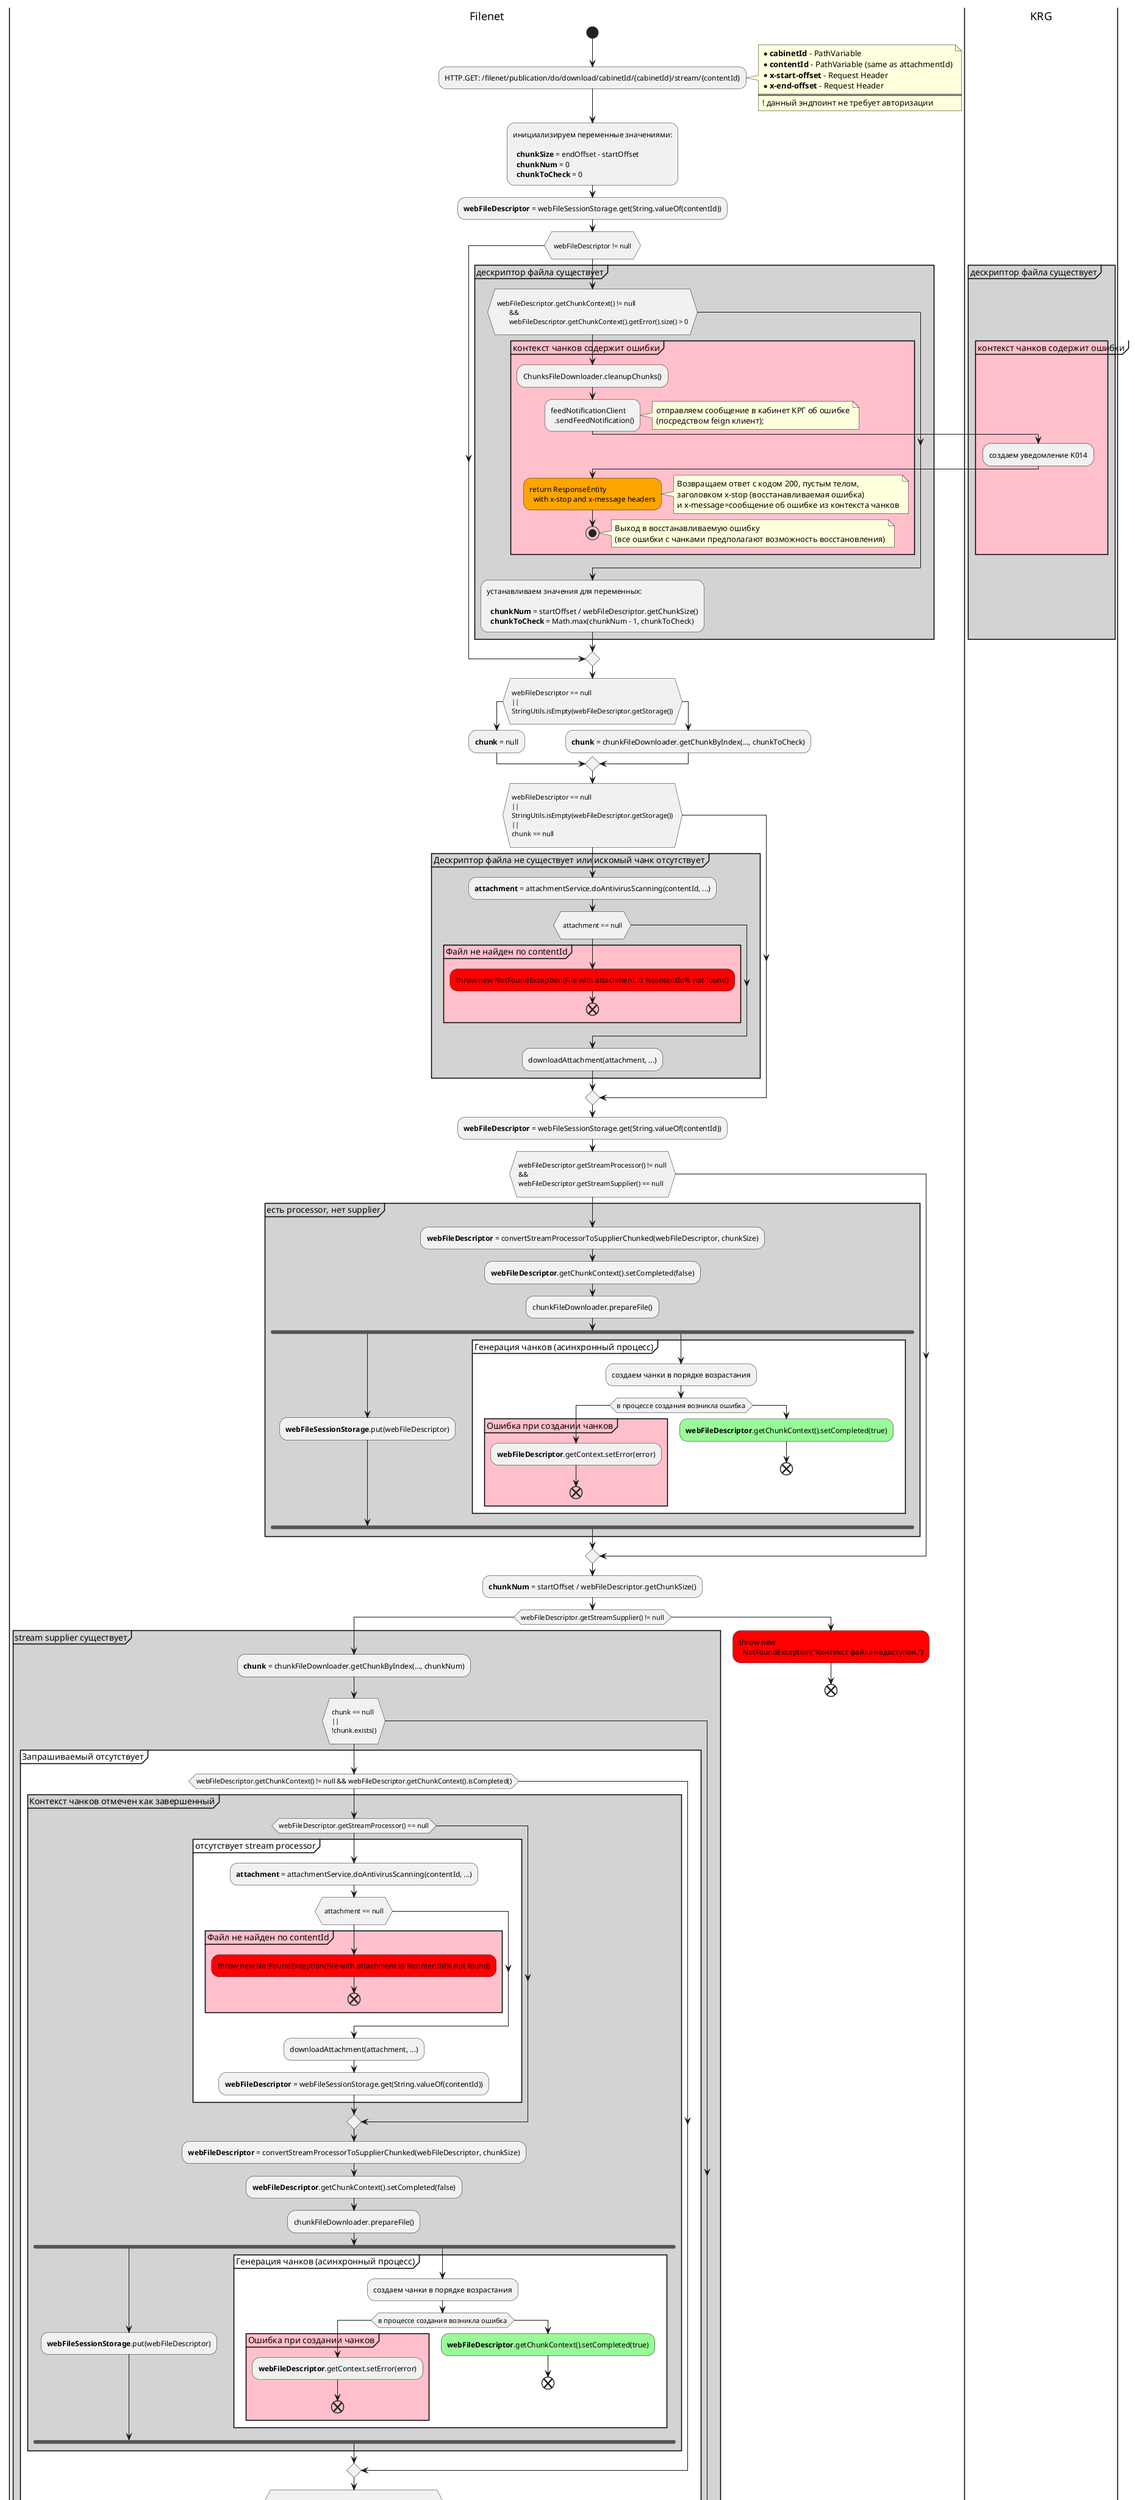 @startuml
|Filenet|
|KRG|


|Filenet|
start

:HTTP.GET: /filenet/publication/do/download/cabinetId/{cabinetId}/stream/{contentId};

note right
  * <b>cabinetId</b> - PathVariable
  * <b>contentId</b> - PathVariable (same as attachmentId)
  * <b>x-start-offset</b> - Request Header
  * <b>x-end-offset</b> - Request Header
  ====
  ! данный эндпоинт не требует авторизации
end note


:инициализируем переменные значениями: 

  <b>chunkSize</b> = endOffset - startOffset
  <b>chunkNum</b> = 0
  <b>chunkToCheck</b> = 0;


:<b>webFileDescriptor</b> = webFileSessionStorage.get(String.valueOf(contentId));


if (\n webFileDescriptor != null \n)

  partition #LightGrey дескриптор файла существует {  

    if (\n webFileDescriptor.getChunkContext() != null 
        && 
        webFileDescriptor.getChunkContext().getError().size() > 0 \n)

      partition #pink контекст чанков содержит ошибки {

        :ChunksFileDownloader.cleanupChunks();

        :feedNotificationClient
          .sendFeedNotification(); 
        note right    
          отправляем сообщение в кабинет КРГ об ошибке
          (посредством feign клиент);
        end note

    
        |KRG|
        :создаем уведомление K014;


        |Filenet|
        #orange:return ResponseEntity 
          with x-stop and x-message headers;
        note right    
          Возвращаем ответ с кодом 200, пустым телом, 
          заголовком x-stop (восстанавливаемая ошибка) 
          и x-message=сообщение об ошибке из контекста чанков
        end note


        stop
        note right    
          Выход в восстанавливаемую ошибку 
          (все ошибки с чанками предполагают возможность восстановления)
        end note

      }  

    endif
  

    :устанавливаем значения для переменных:

      <b>chunkNum</b> = startOffset / webFileDescriptor.getChunkSize()
      <b>chunkToCheck</b> = Math.max(chunkNum - 1, chunkToCheck);


  }


endif


if (\n webFileDescriptor == null \n || \n StringUtils.isEmpty(webFileDescriptor.getStorage()) \n)

  :<b>chunk</b> = null;
else
  :<b>chunk</b> = chunkFileDownloader.getChunkByIndex(..., chunkToCheck);
endif


if (\n webFileDescriptor == null \n || \n StringUtils.isEmpty(webFileDescriptor.getStorage()) \n || \n chunk == null \n)


  partition #LightGrey Дескриптор файла не существует или искомый чанк отсутствует {

    :<b>attachment</b> = attachmentService.doAntivirusScanning(contentId, ...);


    if (\n attachment == null \n) 

      partition #pink Файл не найден по contentId {

        #Red:throw new NotFoundException(File with attachment id %contentId% not found);

        end
      }

    endif


    :downloadAttachment(attachment, ...);
  }


endif


:<b>webFileDescriptor</b> = webFileSessionStorage.get(String.valueOf(contentId));


if (\n webFileDescriptor.getStreamProcessor() != null \n && \n webFileDescriptor.getStreamSupplier() == null \n)

  partition #LightGrey есть processor, нет supplier {

    :<b>webFileDescriptor</b> = convertStreamProcessorToSupplierChunked(webFileDescriptor, chunkSize);


    :<b>webFileDescriptor</b>.getChunkContext().setCompleted(false);


    :chunkFileDownloader.prepareFile();


    fork

      :<b>webFileSessionStorage</b>.put(webFileDescriptor);


    fork again;

      partition #White Генерация чанков (асинхронный процесс) {
  
        :создаем чанки в порядке возрастания;

        if (в процессе создания возникла ошибка)
          partition #pink Ошибка при создании чанков {
            :<b>webFileDescriptor</b>.getContext.setError(error);  
            end
          }
        else
          #PaleGreen:<b>webFileDescriptor</b>.getChunkContext().setCompleted(true);
          end
        endif

      }

    end fork

  }

endif



:<b>chunkNum</b> = startOffset / webFileDescriptor.getChunkSize();


if (webFileDescriptor.getStreamSupplier() != null) 

  partition #LightGrey stream supplier существует {
    
    :<b>chunk</b> = chunkFileDownloader.getChunkByIndex(..., chunkNum);

    
    if (\n chunk == null \n || \n !chunk.exists() \n)

      partition #White Запрашиваемый отсутствует {

        if (webFileDescriptor.getChunkContext() != null && webFileDescriptor.getChunkContext().isCompleted()) 

          partition #LightGrey Контекст чанков отмечен как завершенный {

            if (webFileDescriptor.getStreamProcessor() == null)

              partition #White отсутствует stream processor {


                :<b>attachment</b> = attachmentService.doAntivirusScanning(contentId, ...);


                if (\n attachment == null \n) 

                  partition #pink Файл не найден по contentId {

                    #Red:throw new NotFoundException(File with attachment id %contentId% not found);
 

                    end
                  }

                endif


                :downloadAttachment(attachment, ...);

                :<b>webFileDescriptor</b> = webFileSessionStorage.get(String.valueOf(contentId));

              }

            endif


            :<b>webFileDescriptor</b> = convertStreamProcessorToSupplierChunked(webFileDescriptor, chunkSize);


            :<b>webFileDescriptor</b>.getChunkContext().setCompleted(false);


            :chunkFileDownloader.prepareFile();


            fork

            :<b>webFileSessionStorage</b>.put(webFileDescriptor);


            fork again;

            partition #White Генерация чанков (асинхронный процесс) {
  
              :создаем чанки в порядке возрастания;

              if (в процессе создания возникла ошибка)
                partition #pink Ошибка при создании чанков {
                  :<b>webFileDescriptor</b>.getContext.setError(error);  
                  end
                }
              else
                #PaleGreen:<b>webFileDescriptor</b>.getChunkContext().setCompleted(true);
                end
              endif

            } 

            end fork

          }

        endif
        

        if (\n webFileDescriptor.getXDelayCounter().intValue() < 3 \n)
          
          :<b>webFileDescriptor</b>.getXDelayCounter().incrementAndGet();


          #Orange:return ResponseEntity
            with x-delay and x-message headers;
          stop

        else

          :<b>webFileDescriptor</b>.getXDelayCounter().set(0);


          #Orange:return ResponseEntity
            with x-stop and x-message headers;
          stop

        endif

      }
           
    endif


    #PaleGreen:return ResponseEntity with chunk;
    end

  }

else
  #Red:throw new 
    NotFoundException("Контекст файла недоступен.");
  end
endif




stop
@enduml